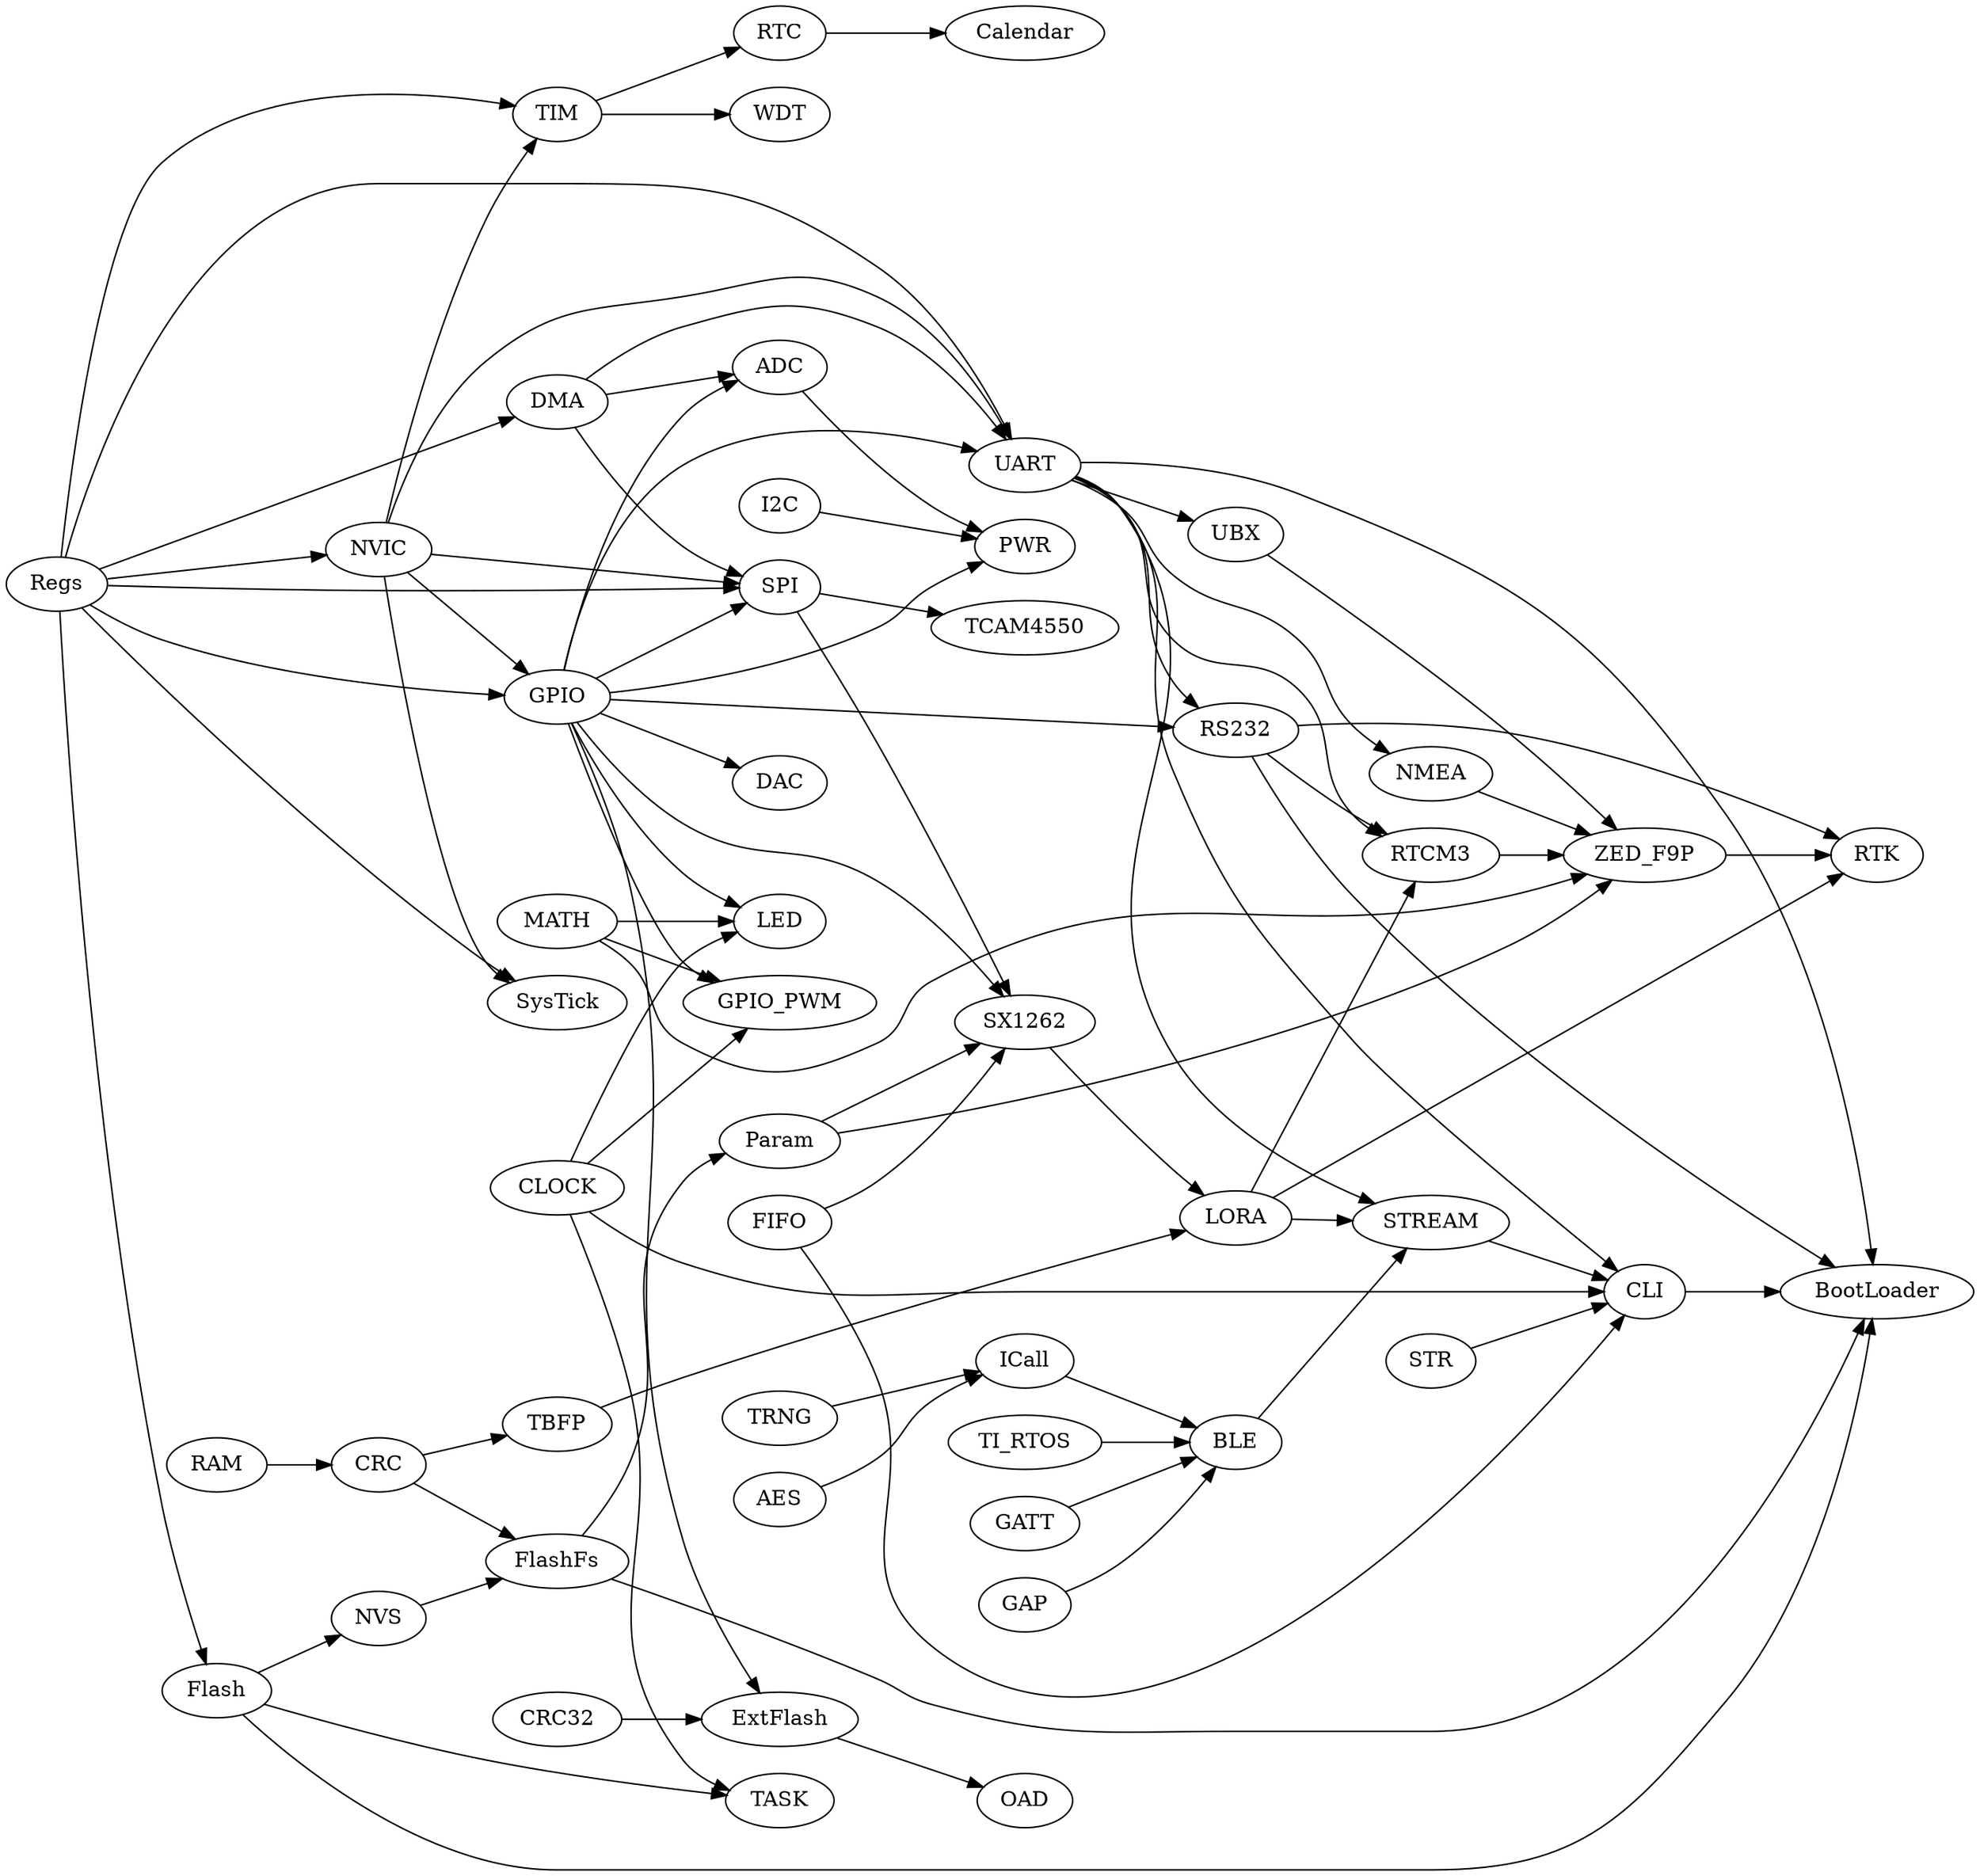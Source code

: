 digraph graphname {
    rankdir=LR;
	AES;
    CLOCK->CLI;
	UART->STREAM;
	LORA->STREAM;
	BLE->STREAM;
	RS232->RTK;
	LORA->RTK;
	ZED_F9P->RTK;
	STREAM->CLI
    CLOCK->GPIO_PWM
    CLOCK->LED;
    CLOCK->TASK;
    Flash->TASK;
	AES->ICall;
	TRNG->ICall;
	ICall->BLE;
	TI_RTOS->BLE;
	GATT->BLE;
	GAP->BLE;
	GPIO->ExtFlash;
	CRC32->ExtFlash;
	ExtFlash->OAD;
    CRC->FlashFs;
    CRC -> TBFP;
    DMA->SPI;
    DMA->UART;
    DMA->ADC;
    FIFO->CLI;
    Flash->NVS;
    FlashFs->Param;
    GPIO->SPI;
    GPIO->UART;
    GPIO->ADC;
    GPIO->DAC;
    GPIO->GPIO_PWM;
    GPIO->LED;
	MATH->LED;
    GPIO->PWR;
	ADC->PWR;
    GPIO->RS232;
    GPIO->SX1262;
	FIFO->SX1262;
    I2C->PWR;
    LORA->RTCM3;
    MATH->GPIO_PWM;
    MATH->ZED_F9P;
    NMEA->ZED_F9P;
    NVIC->SPI;
    NVIC->UART;
    NVIC->SysTick;
    NVIC->TIM;
    NVIC->GPIO;
    NVS->FlashFs;
    Param->SX1262;
    Param->ZED_F9P;
    RAM->CRC;
    RS232->RTCM3;
    RTC->Calendar;
    RTCM3->ZED_F9P;
    Regs->SPI;
    Regs->UART;
    Regs->DMA;
    Regs->Flash;
    Regs->GPIO;
    Regs->NVIC;
    Regs->SysTick;
    Regs->TIM;
    SPI->SX1262;
    SPI->TCAM4550;
    STR->CLI;
    SX1262->LORA;
    TBFP->LORA;
    TIM->RTC;
    TIM->WDT;
    Flash->BootLoader;
    UART->BootLoader;
    FlashFs->BootLoader;
    CLI->BootLoader;
    RS232->BootLoader;
    UART->CLI;
    UART->NMEA;
    UART->RS232;
    UART->RTCM3;
    UART->UBX;
    UBX->ZED_F9P;
}
